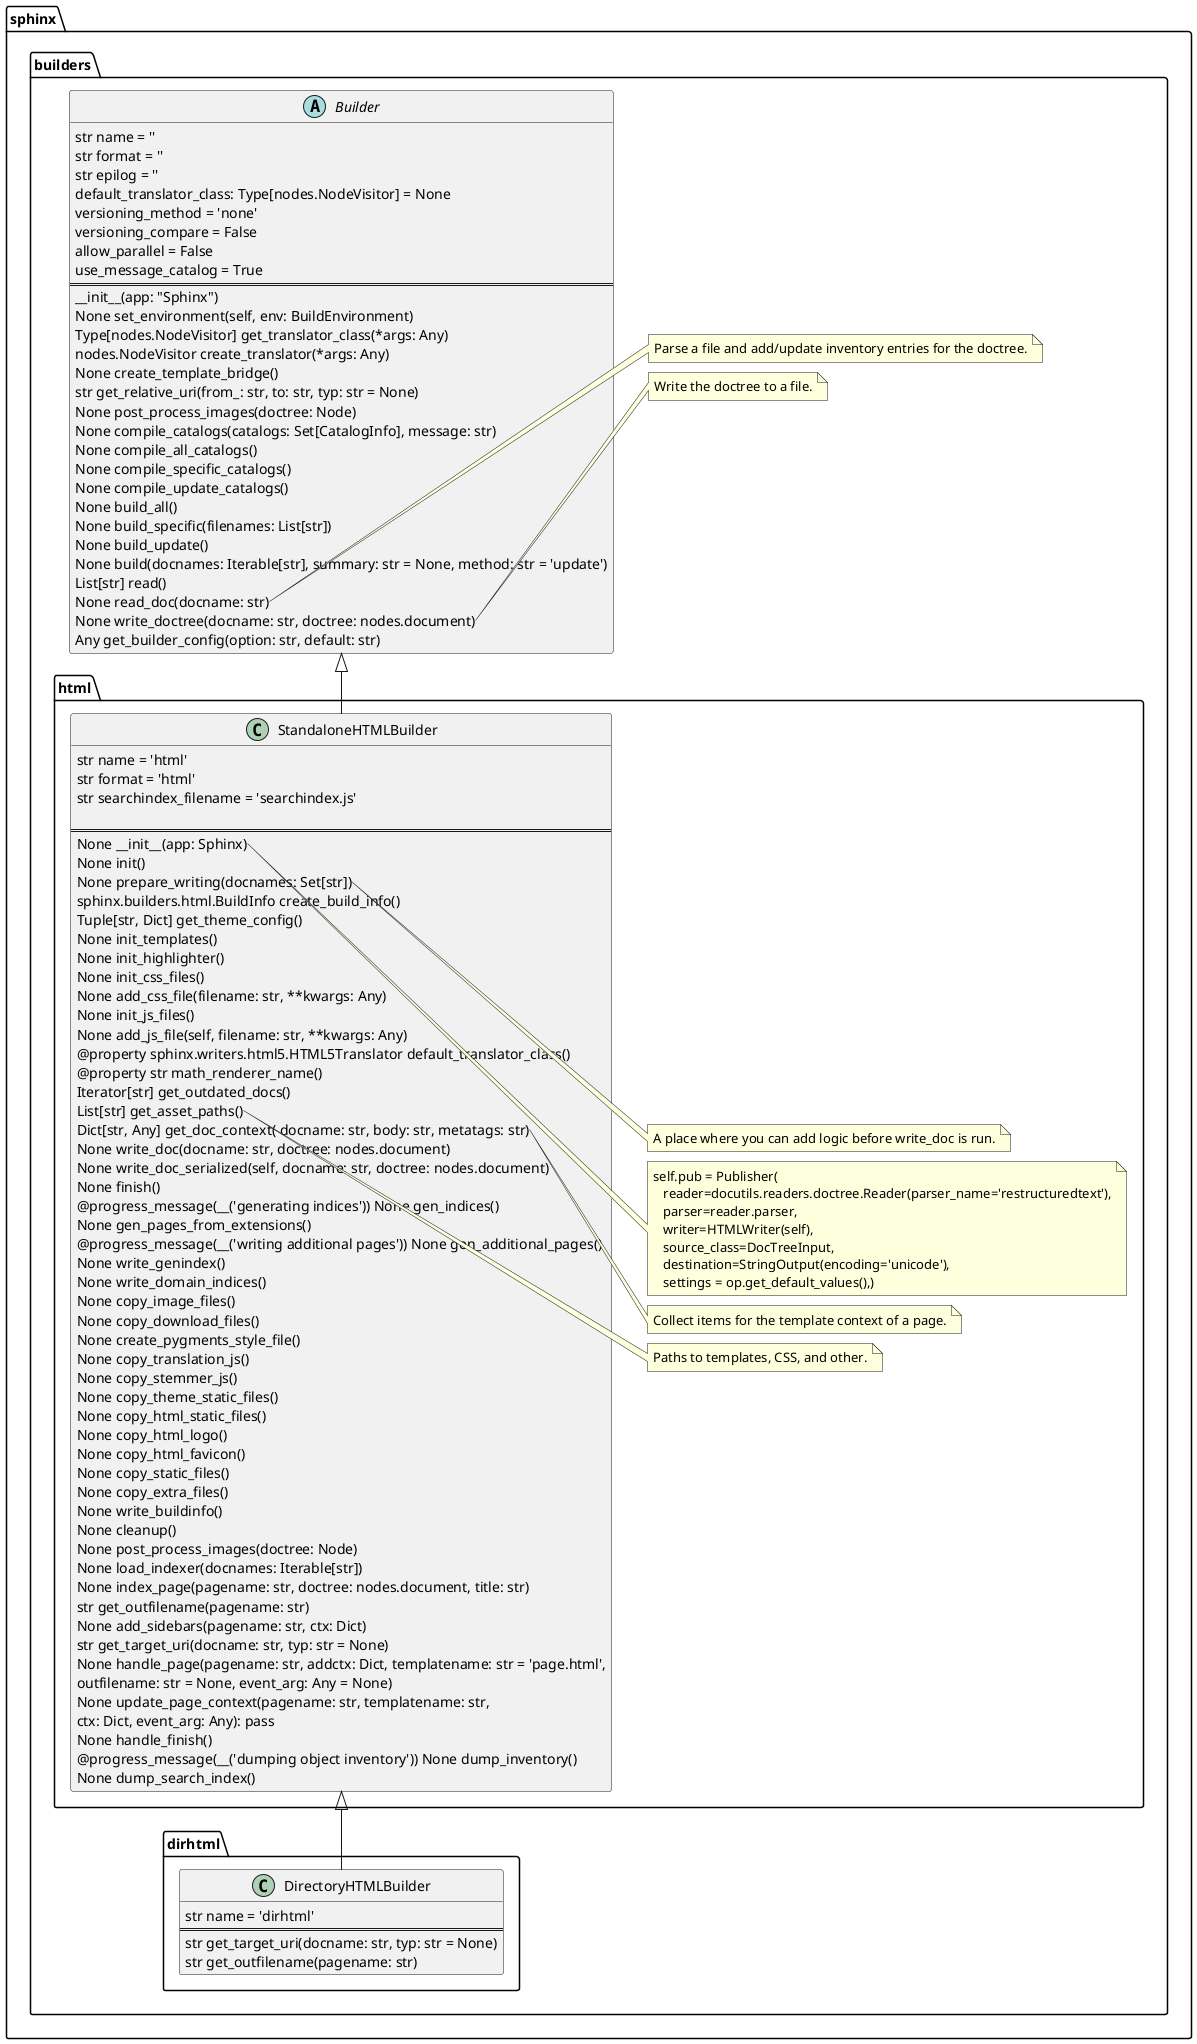 @startuml
'sphinx.application.Sphinx
sphinx.builders.Builder <|-- sphinx.builders.html.StandaloneHTMLBuilder
sphinx.builders.html.StandaloneHTMLBuilder <|-- sphinx.builders.dirhtml.DirectoryHTMLBuilder

abstract sphinx.builders.Builder {
   str name = ''
   str format = ''
   str epilog = ''
   default_translator_class: Type[nodes.NodeVisitor] = None
   versioning_method = 'none'
   versioning_compare = False
   allow_parallel = False
   use_message_catalog = True
   ==
   __init__(app: "Sphinx")
   None set_environment(self, env: BuildEnvironment)
   Type[nodes.NodeVisitor] get_translator_class(*args: Any)
   nodes.NodeVisitor create_translator(*args: Any)
   None create_template_bridge()
   str get_relative_uri(from_: str, to: str, typ: str = None)
   None post_process_images(doctree: Node)
   None compile_catalogs(catalogs: Set[CatalogInfo], message: str)
   None compile_all_catalogs()
   None compile_specific_catalogs()
   None compile_update_catalogs()
   None build_all()
   None build_specific(filenames: List[str])
   None build_update()
   None build(docnames: Iterable[str], summary: str = None, method: str = 'update')
   List[str] read()
   None read_doc(docname: str)
   None write_doctree(docname: str, doctree: nodes.document)
   Any get_builder_config(option: str, default: str)
}

note right of sphinx.builders.Builder::read_doc
   Parse a file and add/update inventory entries for the doctree.
end note

note right of sphinx.builders.Builder::write_doctree
   Write the doctree to a file.
end note

class sphinx.builders.html.StandaloneHTMLBuilder {
   str name = 'html'
   str format = 'html'
   str searchindex_filename = 'searchindex.js'

   ==
   None __init__(app: Sphinx)
   None init()
   None prepare_writing(docnames: Set[str])
   sphinx.builders.html.BuildInfo create_build_info()
   Tuple[str, Dict] get_theme_config()
   None init_templates()
   None init_highlighter()
   None init_css_files()
   None add_css_file(filename: str, **kwargs: Any)
   None init_js_files()
   None add_js_file(self, filename: str, **kwargs: Any)
   @property sphinx.writers.html5.HTML5Translator default_translator_class()
   @property str math_renderer_name()
   Iterator[str] get_outdated_docs()
   List[str] get_asset_paths()
   Dict[str, Any] get_doc_context( docname: str, body: str, metatags: str)
   None write_doc(docname: str, doctree: nodes.document)
   None write_doc_serialized(self, docname: str, doctree: nodes.document)
   None finish()
   @progress_message(__('generating indices')) None gen_indices()
   None gen_pages_from_extensions()
   @progress_message(__('writing additional pages')) None gen_additional_pages()
   None write_genindex()
   None write_domain_indices()
   None copy_image_files()
   None copy_download_files()
   None create_pygments_style_file()
   None copy_translation_js()
   None copy_stemmer_js()
   None copy_theme_static_files()
   None copy_html_static_files()
   None copy_html_logo()
   None copy_html_favicon()
   None copy_static_files()
   None copy_extra_files()
   None write_buildinfo()
   None cleanup()
   None post_process_images(doctree: Node)
   None load_indexer(docnames: Iterable[str])
   None index_page(pagename: str, doctree: nodes.document, title: str)
   str get_outfilename(pagename: str)
   None add_sidebars(pagename: str, ctx: Dict)
   str get_target_uri(docname: str, typ: str = None)
   None handle_page(pagename: str, addctx: Dict, templatename: str = 'page.html',
                    outfilename: str = None, event_arg: Any = None)
   None update_page_context(pagename: str, templatename: str,
                            ctx: Dict, event_arg: Any): pass
   None handle_finish()
   @progress_message(__('dumping object inventory')) None dump_inventory()
   None dump_search_index()
}
note right of sphinx.builders.html.StandaloneHTMLBuilder::prepare_writing
   A place where you can add logic before write_doc is run.
end note

note right of sphinx.builders.html.StandaloneHTMLBuilder::__init__
   self.pub = Publisher(
      reader=docutils.readers.doctree.Reader(parser_name='restructuredtext'),
      parser=reader.parser,
      writer=HTMLWriter(self),
      source_class=DocTreeInput,
      destination=StringOutput(encoding='unicode'),
      settings = op.get_default_values(),)
end note

'note right of sphinx.builders.html.StandaloneHTMLBuilder::init
'   Load necessary templates and perform initialization.
'end note

note right of sphinx.builders.html.StandaloneHTMLBuilder::get_doc_context
   Collect items for the template context of a page.
end note

note right of sphinx.builders.html.StandaloneHTMLBuilder::get_asset_paths
   Paths to templates, CSS, and other.
end note

class sphinx.builders.dirhtml.DirectoryHTMLBuilder {
   str name = 'dirhtml'
   ==
   str get_target_uri(docname: str, typ: str = None)
   str get_outfilename(pagename: str)
}

@enduml